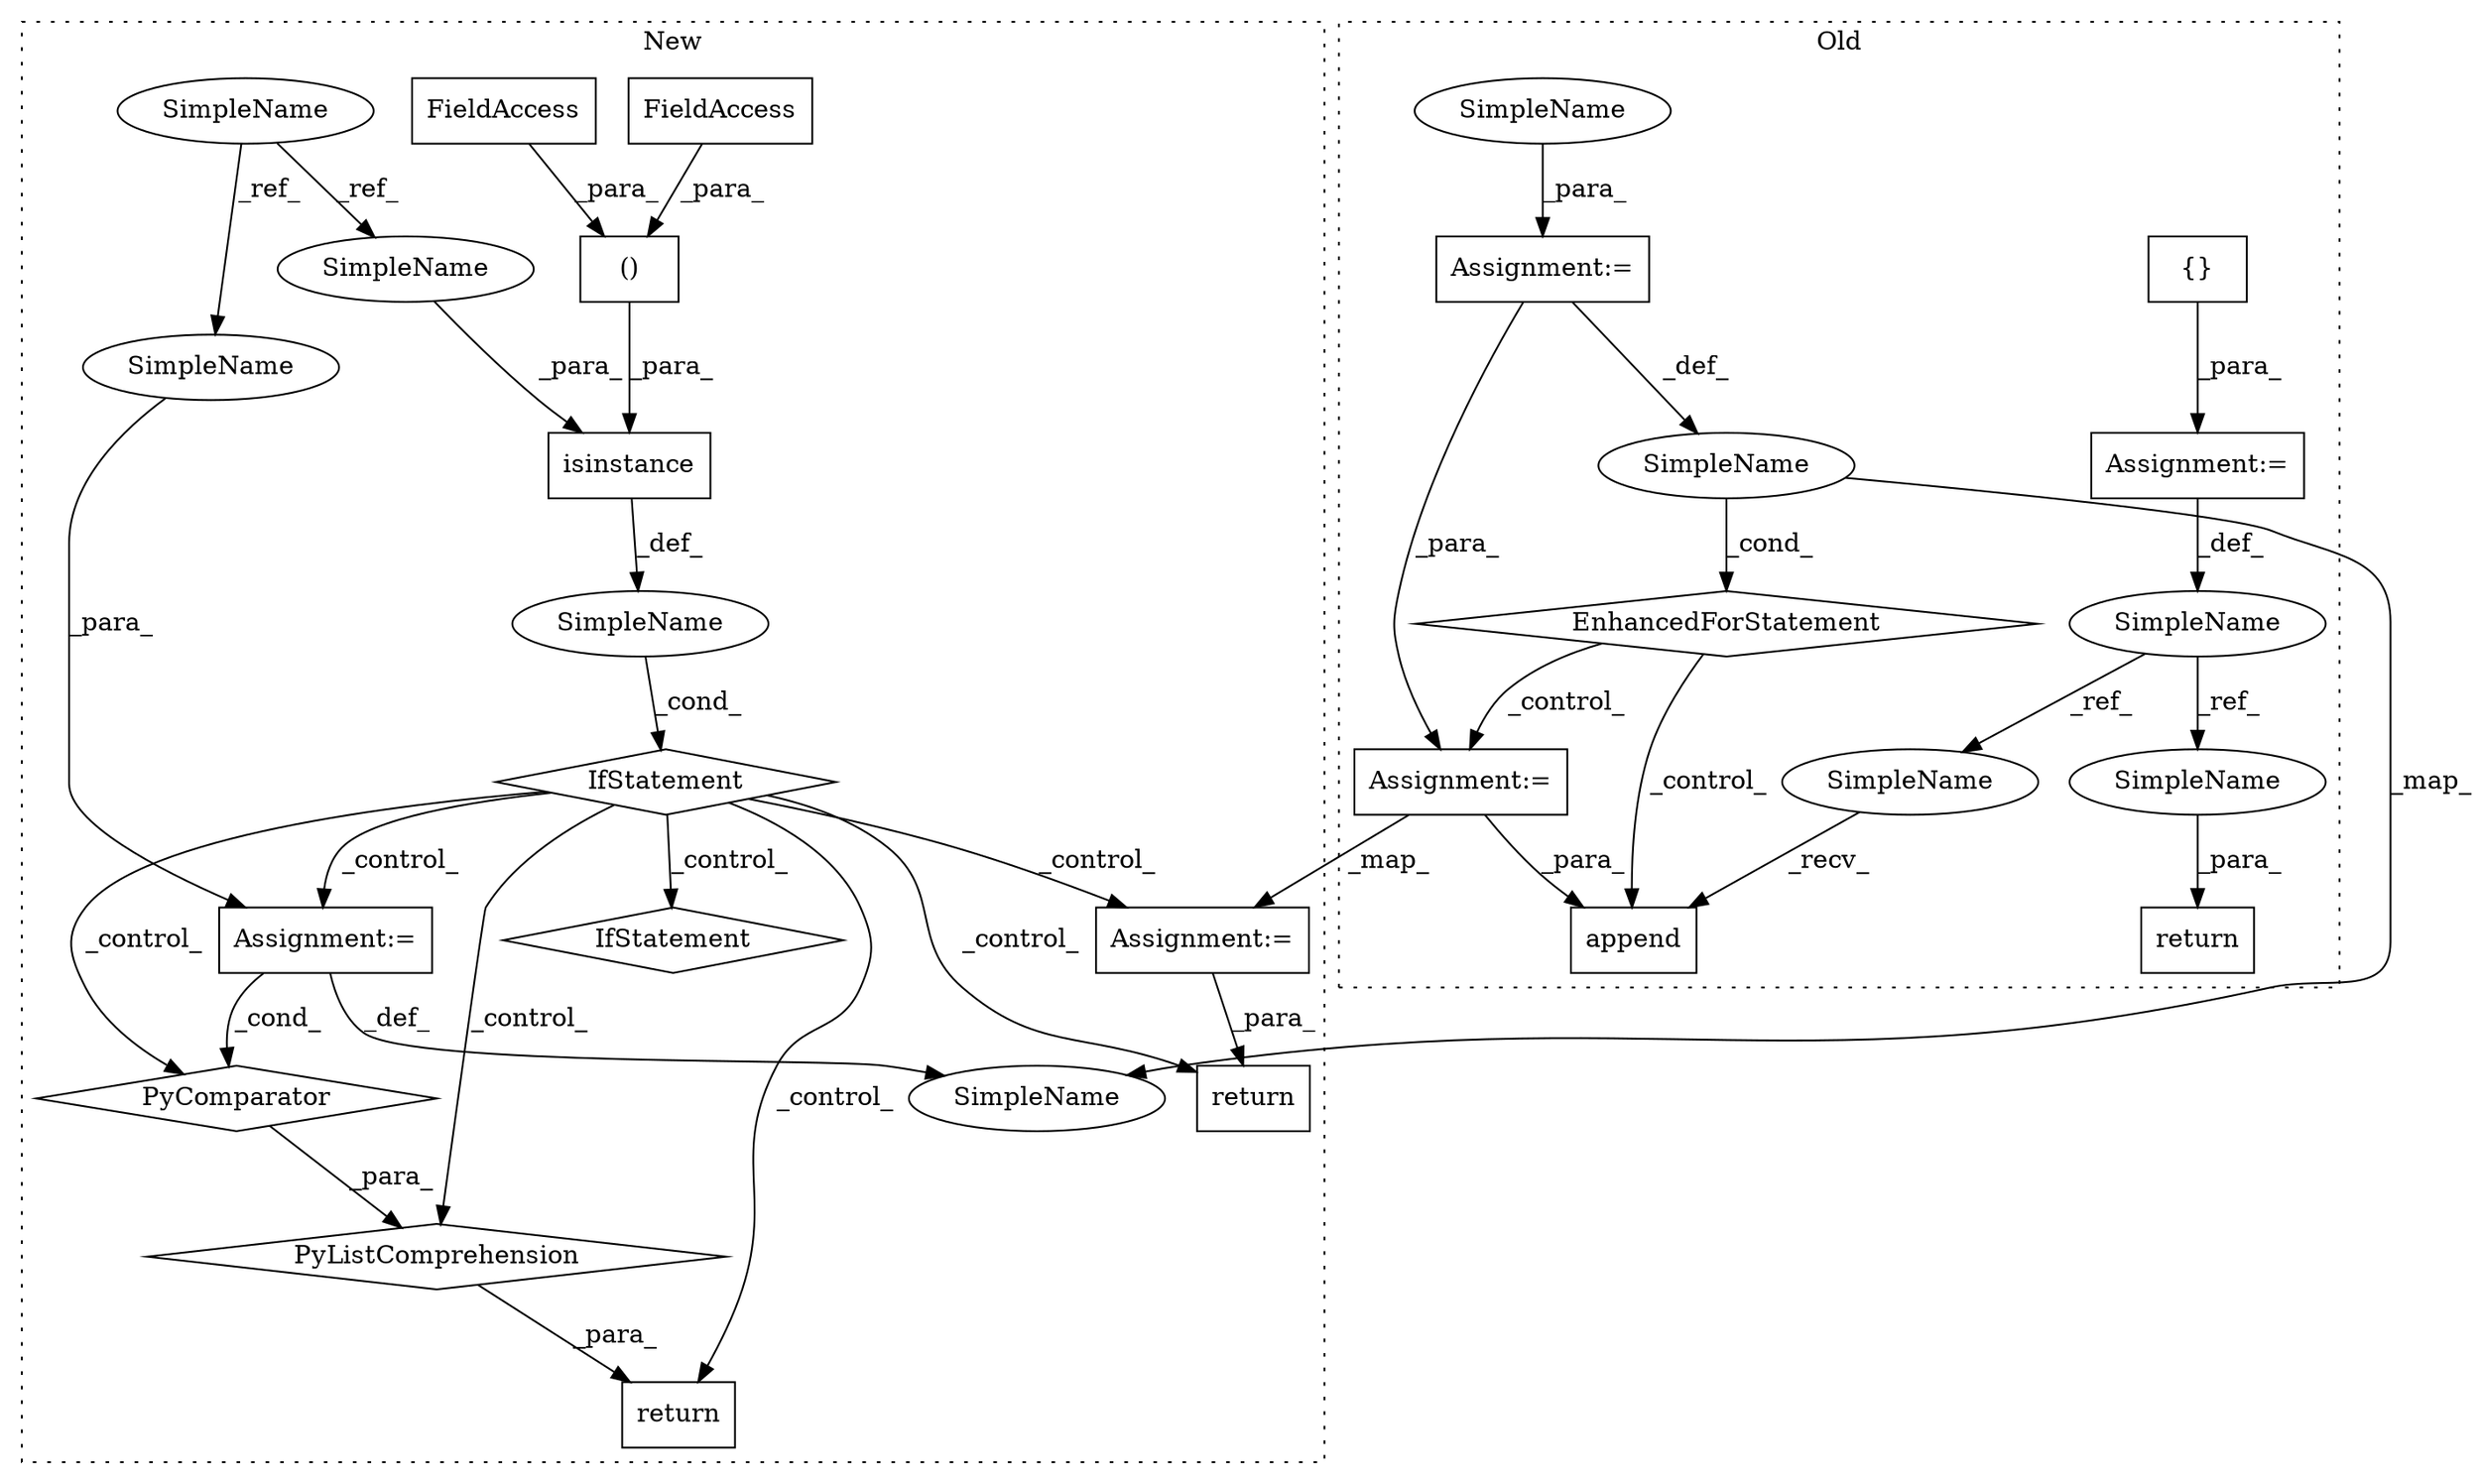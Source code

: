 digraph G {
subgraph cluster0 {
1 [label="{}" a="4" s="12549" l="2" shape="box"];
3 [label="return" a="41" s="12883" l="7" shape="box"];
5 [label="Assignment:=" a="7" s="12537" l="1" shape="box"];
6 [label="append" a="32" s="12835,12870" l="7,1" shape="box"];
7 [label="EnhancedForStatement" a="70" s="12557,12626" l="53,2" shape="diamond"];
8 [label="Assignment:=" a="7" s="12557,12626" l="53,2" shape="box"];
9 [label="SimpleName" a="42" s="12528" l="9" shape="ellipse"];
12 [label="SimpleName" a="42" s="12614" l="3" shape="ellipse"];
23 [label="Assignment:=" a="7" s="12641" l="1" shape="box"];
25 [label="SimpleName" a="42" s="12890" l="9" shape="ellipse"];
26 [label="SimpleName" a="42" s="12825" l="9" shape="ellipse"];
29 [label="SimpleName" a="42" s="12620" l="6" shape="ellipse"];
label = "Old";
style="dotted";
}
subgraph cluster1 {
2 [label="return" a="41" s="12646" l="20" shape="box"];
4 [label="Assignment:=" a="7" s="12764" l="24" shape="box"];
10 [label="PyComparator" a="113" s="12764" l="24" shape="diamond"];
11 [label="PyListComprehension" a="109" s="12666" l="130" shape="diamond"];
13 [label="SimpleName" a="42" s="12767" l="3" shape="ellipse"];
14 [label="SimpleName" a="42" s="" l="" shape="ellipse"];
15 [label="IfStatement" a="25" s="12764" l="24" shape="diamond"];
16 [label="return" a="41" s="12994" l="7" shape="box"];
17 [label="IfStatement" a="25" s="12577,12636" l="4,2" shape="diamond"];
18 [label="()" a="106" s="12604" l="30" shape="box"];
19 [label="isinstance" a="32" s="12581,12634" l="11,2" shape="box"];
20 [label="SimpleName" a="42" s="12507" l="6" shape="ellipse"];
21 [label="FieldAccess" a="22" s="12621" l="13" shape="box"];
22 [label="FieldAccess" a="22" s="12604" l="4" shape="box"];
24 [label="Assignment:=" a="7" s="12807" l="1" shape="box"];
27 [label="SimpleName" a="42" s="12592" l="6" shape="ellipse"];
28 [label="SimpleName" a="42" s="12773" l="6" shape="ellipse"];
label = "New";
style="dotted";
}
1 -> 5 [label="_para_"];
4 -> 10 [label="_cond_"];
4 -> 13 [label="_def_"];
5 -> 9 [label="_def_"];
7 -> 6 [label="_control_"];
7 -> 23 [label="_control_"];
8 -> 12 [label="_def_"];
8 -> 23 [label="_para_"];
9 -> 25 [label="_ref_"];
9 -> 26 [label="_ref_"];
10 -> 11 [label="_para_"];
11 -> 2 [label="_para_"];
12 -> 13 [label="_map_"];
12 -> 7 [label="_cond_"];
14 -> 17 [label="_cond_"];
17 -> 10 [label="_control_"];
17 -> 11 [label="_control_"];
17 -> 16 [label="_control_"];
17 -> 24 [label="_control_"];
17 -> 2 [label="_control_"];
17 -> 4 [label="_control_"];
17 -> 15 [label="_control_"];
18 -> 19 [label="_para_"];
19 -> 14 [label="_def_"];
20 -> 27 [label="_ref_"];
20 -> 28 [label="_ref_"];
21 -> 18 [label="_para_"];
22 -> 18 [label="_para_"];
23 -> 24 [label="_map_"];
23 -> 6 [label="_para_"];
24 -> 16 [label="_para_"];
25 -> 3 [label="_para_"];
26 -> 6 [label="_recv_"];
27 -> 19 [label="_para_"];
28 -> 4 [label="_para_"];
29 -> 8 [label="_para_"];
}